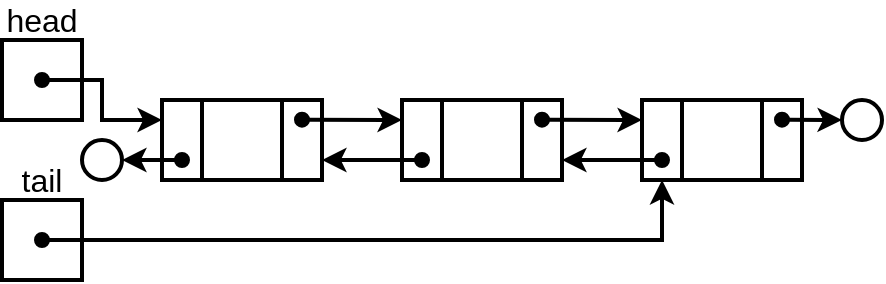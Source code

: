 <mxfile version="20.3.0" type="device"><diagram id="WSqfZrEBY1LK9OuHkjoX" name="Page-1"><mxGraphModel dx="649" dy="450" grid="1" gridSize="10" guides="1" tooltips="1" connect="1" arrows="1" fold="1" page="1" pageScale="1" pageWidth="850" pageHeight="1100" math="0" shadow="0"><root><mxCell id="0"/><mxCell id="1" parent="0"/><mxCell id="QehUlVcpG_bOhicQjJuv-2" value="tail" style="text;html=1;strokeColor=none;fillColor=none;align=center;verticalAlign=middle;whiteSpace=wrap;rounded=0;fontSize=16;" vertex="1" parent="1"><mxGeometry x="40" y="120" width="40" height="20" as="geometry"/></mxCell><mxCell id="fRm4eAnhWdAulVf5MyLz-4" value="" style="ellipse;whiteSpace=wrap;html=1;aspect=fixed;strokeWidth=2;" parent="1" vertex="1"><mxGeometry x="460" y="90" width="20" height="20" as="geometry"/></mxCell><mxCell id="fRm4eAnhWdAulVf5MyLz-3" value="" style="rounded=0;whiteSpace=wrap;html=1;strokeWidth=2;" parent="1" vertex="1"><mxGeometry x="40" y="60" width="40" height="40" as="geometry"/></mxCell><mxCell id="fRm4eAnhWdAulVf5MyLz-6" value="" style="endArrow=classic;html=1;endFill=1;startArrow=oval;startFill=1;strokeWidth=2;entryX=0;entryY=0.25;entryDx=0;entryDy=0;exitX=0.5;exitY=0.5;exitDx=0;exitDy=0;exitPerimeter=0;edgeStyle=orthogonalEdgeStyle;rounded=0;" parent="1" edge="1" target="QehUlVcpG_bOhicQjJuv-6" source="fRm4eAnhWdAulVf5MyLz-3"><mxGeometry x="40" y="60" width="50" height="50" as="geometry"><mxPoint x="60" y="100" as="sourcePoint"/><mxPoint x="100" y="100" as="targetPoint"/><Array as="points"><mxPoint x="90" y="80"/><mxPoint x="90" y="100"/></Array></mxGeometry></mxCell><mxCell id="fRm4eAnhWdAulVf5MyLz-7" value="head" style="text;html=1;strokeColor=none;fillColor=none;align=center;verticalAlign=middle;whiteSpace=wrap;rounded=0;fontSize=16;" parent="1" vertex="1"><mxGeometry x="40" y="40" width="40" height="20" as="geometry"/></mxCell><mxCell id="QehUlVcpG_bOhicQjJuv-10" value="" style="group" vertex="1" connectable="0" parent="1"><mxGeometry x="120" y="90" width="80" height="40" as="geometry"/></mxCell><mxCell id="fRm4eAnhWdAulVf5MyLz-15" value="" style="rounded=0;whiteSpace=wrap;html=1;strokeWidth=2;fontSize=16;" parent="QehUlVcpG_bOhicQjJuv-10" vertex="1"><mxGeometry x="60" width="20" height="40" as="geometry"/></mxCell><mxCell id="QehUlVcpG_bOhicQjJuv-6" value="" style="rounded=0;whiteSpace=wrap;html=1;strokeWidth=2;fontSize=16;" vertex="1" parent="QehUlVcpG_bOhicQjJuv-10"><mxGeometry width="20" height="40" as="geometry"/></mxCell><mxCell id="fRm4eAnhWdAulVf5MyLz-14" value="" style="rounded=0;whiteSpace=wrap;html=1;strokeWidth=2;fontSize=16;fontStyle=4" parent="QehUlVcpG_bOhicQjJuv-10" vertex="1"><mxGeometry x="20" width="40" height="40" as="geometry"/></mxCell><mxCell id="QehUlVcpG_bOhicQjJuv-11" value="" style="group" vertex="1" connectable="0" parent="1"><mxGeometry x="240" y="90" width="80" height="40" as="geometry"/></mxCell><mxCell id="QehUlVcpG_bOhicQjJuv-12" value="" style="rounded=0;whiteSpace=wrap;html=1;strokeWidth=2;fontSize=16;" vertex="1" parent="QehUlVcpG_bOhicQjJuv-11"><mxGeometry x="60" width="20" height="40" as="geometry"/></mxCell><mxCell id="QehUlVcpG_bOhicQjJuv-13" value="" style="rounded=0;whiteSpace=wrap;html=1;strokeWidth=2;fontSize=16;" vertex="1" parent="QehUlVcpG_bOhicQjJuv-11"><mxGeometry width="20" height="40" as="geometry"/></mxCell><mxCell id="QehUlVcpG_bOhicQjJuv-14" value="" style="rounded=0;whiteSpace=wrap;html=1;strokeWidth=2;fontSize=16;fontStyle=4" vertex="1" parent="QehUlVcpG_bOhicQjJuv-11"><mxGeometry x="20" width="40" height="40" as="geometry"/></mxCell><mxCell id="QehUlVcpG_bOhicQjJuv-16" value="" style="group" vertex="1" connectable="0" parent="1"><mxGeometry x="360" y="90" width="80" height="40" as="geometry"/></mxCell><mxCell id="QehUlVcpG_bOhicQjJuv-17" value="" style="rounded=0;whiteSpace=wrap;html=1;strokeWidth=2;fontSize=16;" vertex="1" parent="QehUlVcpG_bOhicQjJuv-16"><mxGeometry x="60" width="20" height="40" as="geometry"/></mxCell><mxCell id="QehUlVcpG_bOhicQjJuv-18" value="" style="rounded=0;whiteSpace=wrap;html=1;strokeWidth=2;fontSize=16;" vertex="1" parent="QehUlVcpG_bOhicQjJuv-16"><mxGeometry width="20" height="40" as="geometry"/></mxCell><mxCell id="QehUlVcpG_bOhicQjJuv-19" value="" style="rounded=0;whiteSpace=wrap;html=1;strokeWidth=2;fontSize=16;fontStyle=4" vertex="1" parent="QehUlVcpG_bOhicQjJuv-16"><mxGeometry x="20" width="40" height="40" as="geometry"/></mxCell><mxCell id="QehUlVcpG_bOhicQjJuv-20" value="" style="endArrow=classic;html=1;endFill=1;startArrow=oval;startFill=1;strokeWidth=2;entryX=0;entryY=0.25;entryDx=0;entryDy=0;" edge="1" parent="1" target="QehUlVcpG_bOhicQjJuv-13"><mxGeometry x="170" y="59.83" width="50" height="50" as="geometry"><mxPoint x="190.0" y="99.83" as="sourcePoint"/><mxPoint x="230" y="100" as="targetPoint"/></mxGeometry></mxCell><mxCell id="QehUlVcpG_bOhicQjJuv-21" value="" style="endArrow=classic;html=1;endFill=1;startArrow=oval;startFill=1;strokeWidth=2;entryX=0;entryY=0.25;entryDx=0;entryDy=0;" edge="1" parent="1" target="QehUlVcpG_bOhicQjJuv-18"><mxGeometry x="290" y="59.83" width="50" height="50" as="geometry"><mxPoint x="310" y="99.83" as="sourcePoint"/><mxPoint x="350" y="100" as="targetPoint"/></mxGeometry></mxCell><mxCell id="QehUlVcpG_bOhicQjJuv-22" value="" style="endArrow=classic;html=1;endFill=1;startArrow=oval;startFill=1;strokeWidth=2;entryX=0;entryY=0.5;entryDx=0;entryDy=0;" edge="1" parent="1" target="fRm4eAnhWdAulVf5MyLz-4"><mxGeometry x="410" y="59.83" width="50" height="50" as="geometry"><mxPoint x="430" y="99.83" as="sourcePoint"/><mxPoint x="460" y="100" as="targetPoint"/></mxGeometry></mxCell><mxCell id="QehUlVcpG_bOhicQjJuv-25" value="" style="ellipse;whiteSpace=wrap;html=1;aspect=fixed;strokeWidth=2;" vertex="1" parent="1"><mxGeometry x="80" y="110" width="20" height="20" as="geometry"/></mxCell><mxCell id="QehUlVcpG_bOhicQjJuv-1" value="" style="rounded=0;whiteSpace=wrap;html=1;strokeWidth=2;" vertex="1" parent="1"><mxGeometry x="40" y="140" width="40" height="40" as="geometry"/></mxCell><mxCell id="QehUlVcpG_bOhicQjJuv-27" value="" style="endArrow=classic;html=1;endFill=1;startArrow=oval;startFill=1;strokeWidth=2;entryX=1;entryY=0.5;entryDx=0;entryDy=0;exitX=0.5;exitY=0.75;exitDx=0;exitDy=0;exitPerimeter=0;" edge="1" parent="1" source="QehUlVcpG_bOhicQjJuv-6" target="QehUlVcpG_bOhicQjJuv-25"><mxGeometry x="50" y="70" width="50" height="50" as="geometry"><mxPoint x="70" y="110" as="sourcePoint"/><mxPoint x="130" y="110" as="targetPoint"/></mxGeometry></mxCell><mxCell id="QehUlVcpG_bOhicQjJuv-28" value="" style="endArrow=classic;html=1;endFill=1;startArrow=oval;startFill=1;strokeWidth=2;entryX=1;entryY=0.75;entryDx=0;entryDy=0;exitX=0.5;exitY=0.75;exitDx=0;exitDy=0;exitPerimeter=0;" edge="1" parent="1" target="QehUlVcpG_bOhicQjJuv-12"><mxGeometry x="290" y="70" width="50" height="50" as="geometry"><mxPoint x="370" y="120" as="sourcePoint"/><mxPoint x="340" y="120" as="targetPoint"/></mxGeometry></mxCell><mxCell id="QehUlVcpG_bOhicQjJuv-29" value="" style="endArrow=classic;html=1;endFill=1;startArrow=oval;startFill=1;strokeWidth=2;exitX=0.5;exitY=0.75;exitDx=0;exitDy=0;exitPerimeter=0;entryX=1;entryY=0.75;entryDx=0;entryDy=0;" edge="1" parent="1" target="fRm4eAnhWdAulVf5MyLz-15"><mxGeometry x="170" y="70" width="50" height="50" as="geometry"><mxPoint x="250" y="120" as="sourcePoint"/><mxPoint x="210" y="120" as="targetPoint"/></mxGeometry></mxCell><mxCell id="QehUlVcpG_bOhicQjJuv-30" value="" style="endArrow=classic;html=1;endFill=1;startArrow=oval;startFill=1;strokeWidth=2;entryX=0.5;entryY=1;entryDx=0;entryDy=0;exitX=0.5;exitY=0.5;exitDx=0;exitDy=0;exitPerimeter=0;edgeStyle=orthogonalEdgeStyle;rounded=0;" edge="1" parent="1" source="QehUlVcpG_bOhicQjJuv-1" target="QehUlVcpG_bOhicQjJuv-18"><mxGeometry x="50" y="70" width="50" height="50" as="geometry"><mxPoint x="70" y="90" as="sourcePoint"/><mxPoint x="130" y="110" as="targetPoint"/><Array as="points"><mxPoint x="370" y="160"/></Array></mxGeometry></mxCell></root></mxGraphModel></diagram></mxfile>